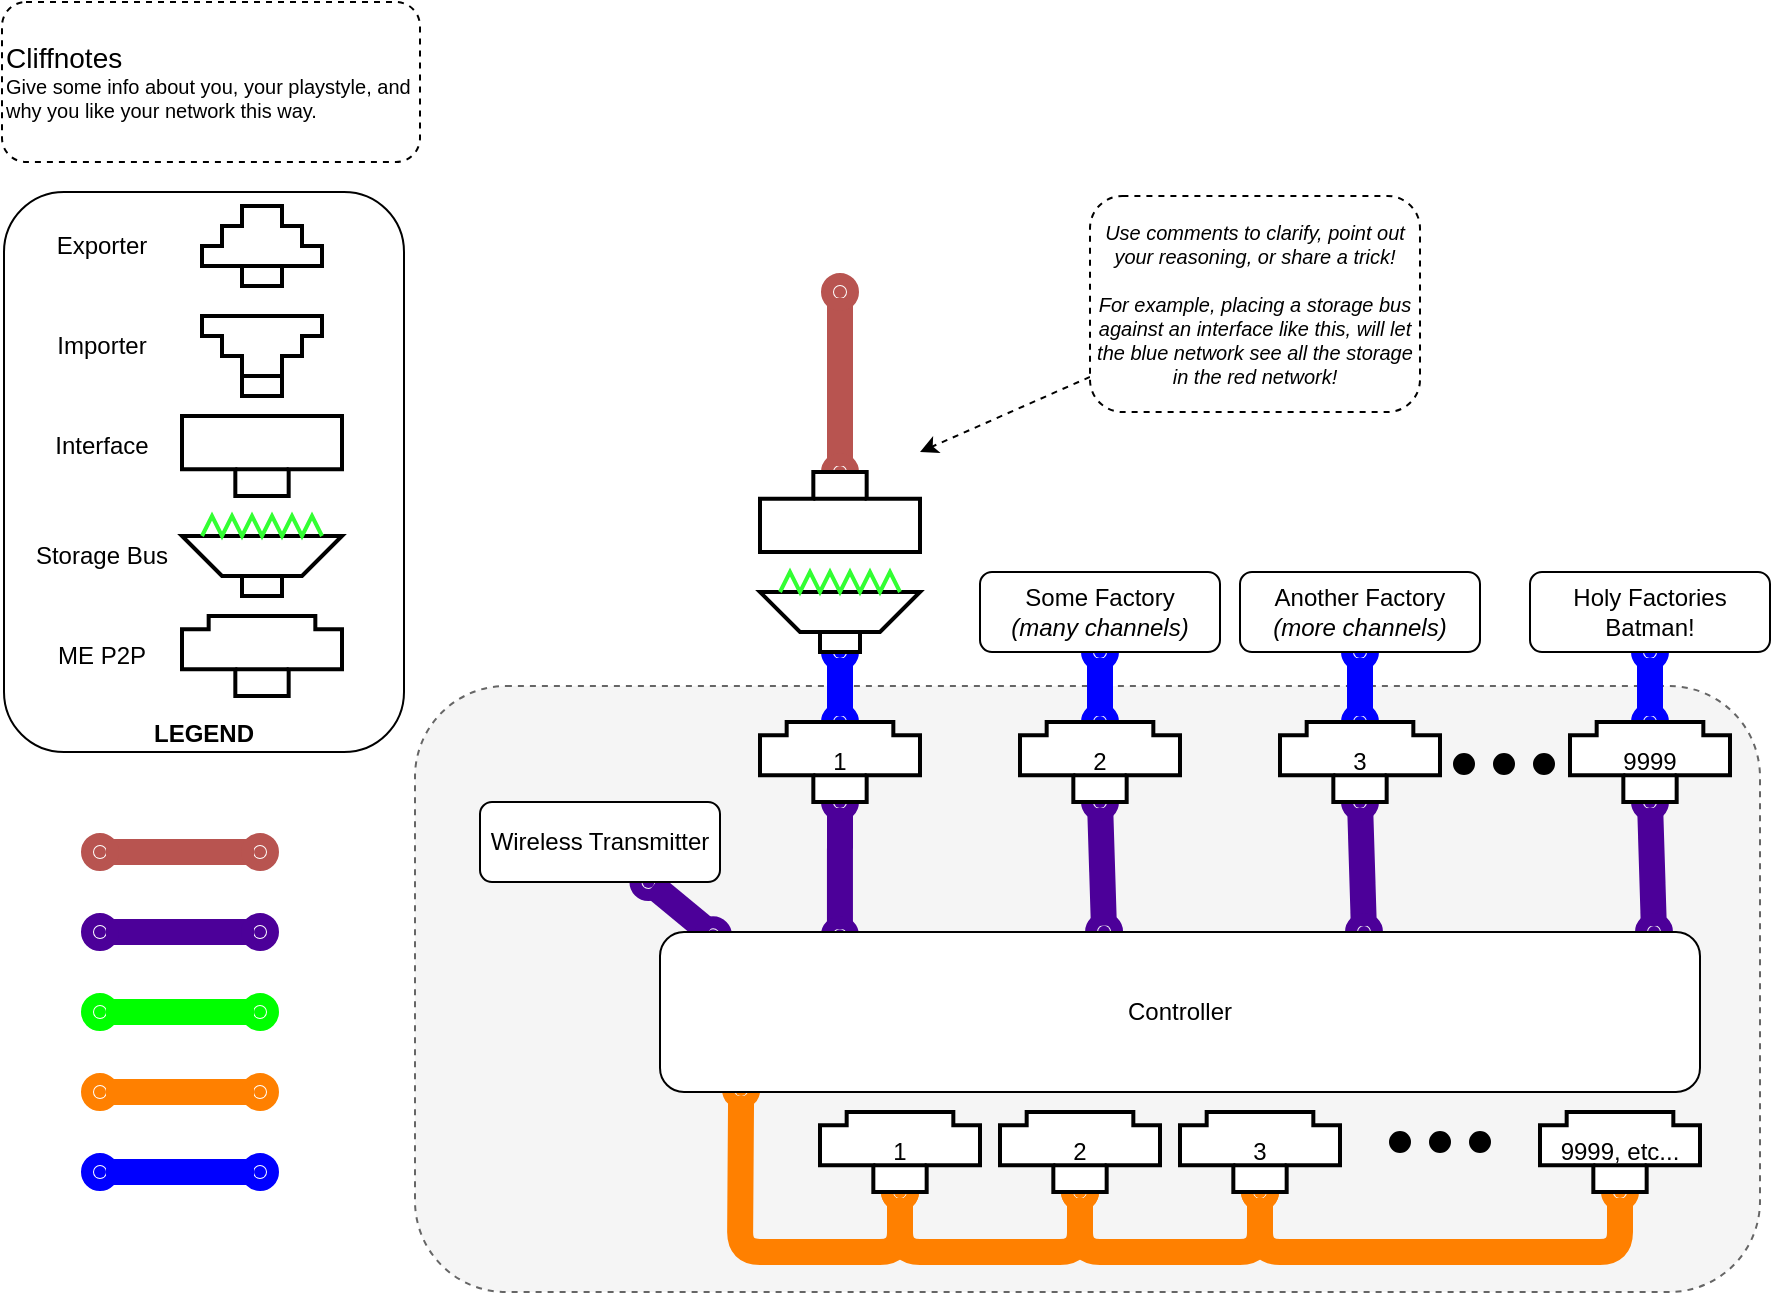 <mxfile version="24.7.8">
  <diagram name="Page-1" id="rcjFr36d-QMprycCbfVz">
    <mxGraphModel dx="2537" dy="2093" grid="1" gridSize="10" guides="1" tooltips="1" connect="1" arrows="1" fold="1" page="1" pageScale="1" pageWidth="850" pageHeight="1100" math="0" shadow="0">
      <root>
        <mxCell id="0" />
        <mxCell id="1" parent="0" />
        <mxCell id="wplXm7OtqaTojmRZGg2w-247" value="" style="rounded=1;whiteSpace=wrap;html=1;dashed=1;fillColor=#f5f5f5;fontColor=#333333;strokeColor=#666666;align=left;verticalAlign=bottom;" parent="1" vertex="1">
          <mxGeometry x="-482.5" y="197" width="672.5" height="303" as="geometry" />
        </mxCell>
        <mxCell id="wplXm7OtqaTojmRZGg2w-108" value="" style="endArrow=oval;html=1;rounded=1;entryX=0.5;entryY=0;entryDx=0;entryDy=0;entryPerimeter=0;strokeWidth=13;curved=0;strokeColor=#0000FF;exitX=0.5;exitY=1;exitDx=0;exitDy=0;exitPerimeter=0;startArrow=oval;startFill=1;endFill=1;" parent="1" source="wplXm7OtqaTojmRZGg2w-106" target="wplXm7OtqaTojmRZGg2w-118" edge="1">
          <mxGeometry width="50" height="50" relative="1" as="geometry">
            <mxPoint x="-190" y="110" as="sourcePoint" />
            <mxPoint x="-320.48" y="233.6" as="targetPoint" />
            <Array as="points" />
          </mxGeometry>
        </mxCell>
        <mxCell id="wplXm7OtqaTojmRZGg2w-99" value="" style="endArrow=oval;html=1;rounded=1;entryX=0.5;entryY=1;entryDx=0;entryDy=0;entryPerimeter=0;strokeWidth=13;curved=0;strokeColor=#FF8000;exitX=0.078;exitY=0.987;exitDx=0;exitDy=0;exitPerimeter=0;startArrow=oval;startFill=1;endFill=1;" parent="1" source="wplXm7OtqaTojmRZGg2w-91" target="wplXm7OtqaTojmRZGg2w-95" edge="1">
          <mxGeometry width="50" height="50" relative="1" as="geometry">
            <mxPoint x="-320" y="404" as="sourcePoint" />
            <mxPoint x="-140" y="340" as="targetPoint" />
            <Array as="points">
              <mxPoint x="-320" y="480" />
              <mxPoint x="-240" y="480" />
            </Array>
          </mxGeometry>
        </mxCell>
        <mxCell id="wplXm7OtqaTojmRZGg2w-100" value="" style="endArrow=oval;html=1;rounded=1;exitX=0.5;exitY=1;exitDx=0;exitDy=0;exitPerimeter=0;entryX=0.5;entryY=1;entryDx=0;entryDy=0;entryPerimeter=0;strokeWidth=13;curved=0;strokeColor=#FF8000;startArrow=oval;startFill=1;endFill=1;" parent="1" source="wplXm7OtqaTojmRZGg2w-95" target="wplXm7OtqaTojmRZGg2w-96" edge="1">
          <mxGeometry width="50" height="50" relative="1" as="geometry">
            <mxPoint x="-220" y="460" as="sourcePoint" />
            <mxPoint x="-134" y="506" as="targetPoint" />
            <Array as="points">
              <mxPoint x="-240" y="480" />
              <mxPoint x="-150" y="480" />
            </Array>
          </mxGeometry>
        </mxCell>
        <mxCell id="wplXm7OtqaTojmRZGg2w-101" value="" style="endArrow=oval;html=1;rounded=1;exitX=0.5;exitY=1;exitDx=0;exitDy=0;exitPerimeter=0;entryX=0.5;entryY=1;entryDx=0;entryDy=0;entryPerimeter=0;strokeWidth=13;curved=0;strokeColor=#FF8000;startArrow=oval;startFill=1;endFill=1;" parent="1" source="wplXm7OtqaTojmRZGg2w-96" target="wplXm7OtqaTojmRZGg2w-97" edge="1">
          <mxGeometry width="50" height="50" relative="1" as="geometry">
            <mxPoint x="-150" y="450" as="sourcePoint" />
            <mxPoint x="-60" y="450" as="targetPoint" />
            <Array as="points">
              <mxPoint x="-150" y="480" />
              <mxPoint x="-60" y="480" />
            </Array>
          </mxGeometry>
        </mxCell>
        <mxCell id="wplXm7OtqaTojmRZGg2w-102" value="" style="endArrow=oval;html=1;rounded=1;exitX=0.5;exitY=1;exitDx=0;exitDy=0;exitPerimeter=0;entryX=0.5;entryY=1;entryDx=0;entryDy=0;entryPerimeter=0;strokeWidth=13;curved=0;strokeColor=#FF8000;startArrow=oval;startFill=1;endFill=1;" parent="1" source="wplXm7OtqaTojmRZGg2w-97" target="wplXm7OtqaTojmRZGg2w-103" edge="1">
          <mxGeometry width="50" height="50" relative="1" as="geometry">
            <mxPoint x="-60" y="450" as="sourcePoint" />
            <mxPoint x="30" y="450" as="targetPoint" />
            <Array as="points">
              <mxPoint x="-60" y="480" />
              <mxPoint x="120" y="480" />
            </Array>
          </mxGeometry>
        </mxCell>
        <mxCell id="wplXm7OtqaTojmRZGg2w-66" value="&lt;span&gt;LEGEND&lt;/span&gt;" style="rounded=1;whiteSpace=wrap;html=1;fontStyle=1;verticalAlign=bottom;" parent="1" vertex="1">
          <mxGeometry x="-688" y="-50" width="200" height="280" as="geometry" />
        </mxCell>
        <mxCell id="wplXm7OtqaTojmRZGg2w-70" value="Exporter" style="text;html=1;align=center;verticalAlign=middle;whiteSpace=wrap;rounded=0;" parent="1" vertex="1">
          <mxGeometry x="-689" y="-38" width="100" height="30" as="geometry" />
        </mxCell>
        <mxCell id="wplXm7OtqaTojmRZGg2w-84" value="" style="shape=stencil(rZVtD4IgEMc/DW8bgva+WX0PUkyWgRPL+vYhp5vmw5LYnNv9j/vdw/BENNY5KzkiOEf0iAgJsXkZswFz35lMlzypQcvEi6cg67pSN96ItO7Chcx5JerWS08IH8yZ9qFxoqQ0BKGkHnkGfgNjQppY/AIY3kWQ5g12ABYi5y+4UZb4NL6w5Hat1EOms4lL1tY+cfTuu3ryQUWjevB8PWNAIeQAsPdNCBwQkXeESyOhdwT9HxE6IIh3hEsjXwiXcQbeES5XyzfhJ0BSKM0XT9kNM1kUVl3YLjTOVMVX1k4migK250rWTbvJw8ew6RrOD6X3LfZmwybDsSr8iqzwAQ==);whiteSpace=wrap;html=1;strokeWidth=2;" parent="1" vertex="1">
          <mxGeometry x="-589" y="12" width="60" height="40" as="geometry" />
        </mxCell>
        <mxCell id="wplXm7OtqaTojmRZGg2w-85" value="" style="shape=stencil(rZVtD4IgEMc/DW8bgvW+WX0PUkyWgRN7+vYhpytTW9Ftzu3+B797EA/CE1uIShJGC8I3hLGYupczr2CuOlPYSqYNaLm6yQxk29TmKK8qa7rtSheyVk3r5VtC125N+/AkNVo7gjLaDjwvfgcTSru99AYwulhCmDvYEViE7d7gTpnj82Qv0uOhNmedTQauRJv7yNG7T+YinxkxOkiITic0JJRKvxBibEIUgFiiI0IKWaEj+P/tREDEAQiGjggpBJsQ8kkjdETI8WboiK8IaWmsnF3lB91oXnl1ZsjxJDe1/DD9clWWMMQ/RP1pRCL8Tz+dw+mm9L7Z2vy2UXO8CjeiFx4=);whiteSpace=wrap;html=1;strokeWidth=2;" parent="1" vertex="1">
          <mxGeometry x="-589" y="-43" width="60" height="40" as="geometry" />
        </mxCell>
        <mxCell id="wplXm7OtqaTojmRZGg2w-86" value="" style="shape=stencil(rZRhD4IgEIZ/DV8bQfm9Wf0PUkwmgRNL+/chp5umuHJsju3eF547boeIxiZnJUcE54ieESEU28WGDYRRHzJT8qQGLRMtT0E2daUL3oi07o8LlfNK1J1LLwif7J7uo3GilbIEoZWZOCPfwphQ9ixuAYZ3R0jzhngPESLXL7hVfHwa31hS3Cv9VOli4pJ1tc+MwX7oFx9VNKkHL9czBUihRoAoNGEL4hAcQTcgSHDElouEJvwESKQ23LvLzfNsLJ3qmWUaZ7riK0OeCSnhra5k/eslBJihv3q/3JTB897NHZs1x6nw43PCBw==);whiteSpace=wrap;html=1;strokeWidth=2;" parent="1" vertex="1">
          <mxGeometry x="-599" y="62" width="80" height="40" as="geometry" />
        </mxCell>
        <mxCell id="wplXm7OtqaTojmRZGg2w-87" value="" style="shape=stencil(rZZtb4QgDMc/DW8XpOru7eK27+EUJzkHRt3u9u2H9C6R+bBJTYymLfz5UUojg6yv81YywWsGz0yImNuXNS9onm5m3reyGNBXqass0d0PnTnLiyqH23Sla9mpYYzCC+NPdsz4QFYYra2CMrr3IpO4FcuVtnP5FcX4Q4LLfKMdocXE6y9x61nTh+wtL87vnfnU5eLCbT6yzwL38If5khMin4cvA/kKjdIThRNdIvUlIEAiOVwiDpCAwyVCNiLoEiFnWjSml6ujXE3PStN5V+oZssp0cqPQK9U0eF83Vt11Gw6ool3nt5yUe+zPvf0rATigMI3prAO/Do0JAKgqgG3CXQmMeEDh+AmM/BZJr/8QCEGGADoEkCFiOkRMhkjoEAkZIqVDpGSIxz0Qgb3BTZs1TufFHyPn+AE=);whiteSpace=wrap;html=1;strokeWidth=2;" parent="1" vertex="1">
          <mxGeometry x="-599" y="112" width="80" height="40" as="geometry" />
        </mxCell>
        <mxCell id="wplXm7OtqaTojmRZGg2w-88" value="Importer" style="text;html=1;align=center;verticalAlign=middle;whiteSpace=wrap;rounded=0;" parent="1" vertex="1">
          <mxGeometry x="-689" y="12" width="100" height="30" as="geometry" />
        </mxCell>
        <mxCell id="wplXm7OtqaTojmRZGg2w-89" value="Interface" style="text;html=1;align=center;verticalAlign=middle;whiteSpace=wrap;rounded=0;" parent="1" vertex="1">
          <mxGeometry x="-689" y="62" width="100" height="30" as="geometry" />
        </mxCell>
        <mxCell id="wplXm7OtqaTojmRZGg2w-90" value="Storage Bus" style="text;html=1;align=center;verticalAlign=middle;whiteSpace=wrap;rounded=0;" parent="1" vertex="1">
          <mxGeometry x="-689" y="117" width="100" height="30" as="geometry" />
        </mxCell>
        <mxCell id="wplXm7OtqaTojmRZGg2w-93" value="ME P2P" style="text;html=1;align=center;verticalAlign=middle;whiteSpace=wrap;rounded=0;" parent="1" vertex="1">
          <mxGeometry x="-689" y="167" width="100" height="30" as="geometry" />
        </mxCell>
        <mxCell id="wplXm7OtqaTojmRZGg2w-95" value="1" style="shape=stencil(rZThDoIgEMefhq8NIf3erN6DFJNp4MTS3j7kdGlqm4zNsd3/uN/dgQeisc5ZxRHBOaJnRAjFZjFmC2Y0mExXPGlAy0THU5B1U6uCtyJthnAhc16LpvfSC8Ins6f/aJwoKQ1BKKlnnonfwJiQJhZ3AMOHENK8wQ7AQuT6AzfKFp/GN5YU91o9ZbqauGJ97QvH6H6oF/9WFOBZQXi9oDmhFHJCCH0Twv2EyDfBpY2jdwR1QBDvCJdGfBMcbjRwICSl0nxzlx3LxXRZdWMkaZypmv+Z1UyUJTw5f7LuGmgPf+Gu21s/lNG32ZsNWxyOVeH9tsIH);whiteSpace=wrap;html=1;strokeWidth=2;" parent="1" vertex="1">
          <mxGeometry x="-280" y="410" width="80" height="40" as="geometry" />
        </mxCell>
        <mxCell id="wplXm7OtqaTojmRZGg2w-96" value="2" style="shape=stencil(rZThDoIgEMefhq8NIf3erN6DFJNp4MTS3j7kdGlqm4zNsd3/uN/dgQeisc5ZxRHBOaJnRAjFZjFmC2Y0mExXPGlAy0THU5B1U6uCtyJthnAhc16LpvfSC8Ins6f/aJwoKQ1BKKlnnonfwJiQJhZ3AMOHENK8wQ7AQuT6AzfKFp/GN5YU91o9ZbqauGJ97QvH6H6oF/9WFOBZQXi9oDmhFHJCCH0Twv2EyDfBpY2jdwR1QBDvCJdGfBMcbjRwICSl0nxzlx3LxXRZdWMkaZypmv+Z1UyUJTw5f7LuGmgPf+Gu21s/lNG32ZsNWxyOVeH9tsIH);whiteSpace=wrap;html=1;strokeWidth=2;" parent="1" vertex="1">
          <mxGeometry x="-190" y="410" width="80" height="40" as="geometry" />
        </mxCell>
        <mxCell id="wplXm7OtqaTojmRZGg2w-97" value="3" style="shape=stencil(rZThDoIgEMefhq8NIf3erN6DFJNp4MTS3j7kdGlqm4zNsd3/uN/dgQeisc5ZxRHBOaJnRAjFZjFmC2Y0mExXPGlAy0THU5B1U6uCtyJthnAhc16LpvfSC8Ins6f/aJwoKQ1BKKlnnonfwJiQJhZ3AMOHENK8wQ7AQuT6AzfKFp/GN5YU91o9ZbqauGJ97QvH6H6oF/9WFOBZQXi9oDmhFHJCCH0Twv2EyDfBpY2jdwR1QBDvCJdGfBMcbjRwICSl0nxzlx3LxXRZdWMkaZypmv+Z1UyUJTw5f7LuGmgPf+Gu21s/lNG32ZsNWxyOVeH9tsIH);whiteSpace=wrap;html=1;strokeWidth=2;" parent="1" vertex="1">
          <mxGeometry x="-100" y="410" width="80" height="40" as="geometry" />
        </mxCell>
        <mxCell id="wplXm7OtqaTojmRZGg2w-103" value="9999, etc..." style="shape=stencil(rZThDoIgEMefhq8NIf3erN6DFJNp4MTS3j7kdGlqm4zNsd3/uN/dgQeisc5ZxRHBOaJnRAjFZjFmC2Y0mExXPGlAy0THU5B1U6uCtyJthnAhc16LpvfSC8Ins6f/aJwoKQ1BKKlnnonfwJiQJhZ3AMOHENK8wQ7AQuT6AzfKFp/GN5YU91o9ZbqauGJ97QvH6H6oF/9WFOBZQXi9oDmhFHJCCH0Twv2EyDfBpY2jdwR1QBDvCJdGfBMcbjRwICSl0nxzlx3LxXRZdWMkaZypmv+Z1UyUJTw5f7LuGmgPf+Gu21s/lNG32ZsNWxyOVeH9tsIH);whiteSpace=wrap;html=1;strokeWidth=2;" parent="1" vertex="1">
          <mxGeometry x="80" y="410" width="80" height="40" as="geometry" />
        </mxCell>
        <mxCell id="wplXm7OtqaTojmRZGg2w-105" value="" style="endArrow=oval;html=1;rounded=1;strokeWidth=13;curved=0;strokeColor=#4C0099;exitX=0.5;exitY=1;exitDx=0;exitDy=0;exitPerimeter=0;startArrow=oval;startFill=1;endFill=1;entryX=0.173;entryY=0.02;entryDx=0;entryDy=0;entryPerimeter=0;" parent="1" source="wplXm7OtqaTojmRZGg2w-118" target="wplXm7OtqaTojmRZGg2w-91" edge="1">
          <mxGeometry width="50" height="50" relative="1" as="geometry">
            <mxPoint x="-320" y="275" as="sourcePoint" />
            <mxPoint x="-260" y="231" as="targetPoint" />
          </mxGeometry>
        </mxCell>
        <mxCell id="wplXm7OtqaTojmRZGg2w-106" value="" style="shape=stencil(rZZtb4QgDMc/DW8XpOru7eK27+EUJzkHRt3u9u2H9C6R+bBJTYymLfz5UUojg6yv81YywWsGz0yImNuXNS9onm5m3reyGNBXqass0d0PnTnLiyqH23Sla9mpYYzCC+NPdsz4QFYYra2CMrr3IpO4FcuVtnP5FcX4Q4LLfKMdocXE6y9x61nTh+wtL87vnfnU5eLCbT6yzwL38If5khMin4cvA/kKjdIThRNdIvUlIEAiOVwiDpCAwyVCNiLoEiFnWjSml6ujXE3PStN5V+oZssp0cqPQK9U0eF83Vt11Gw6ool3nt5yUe+zPvf0rATigMI3prAO/Do0JAKgqgG3CXQmMeEDh+AmM/BZJr/8QCEGGADoEkCFiOkRMhkjoEAkZIqVDpGSIxz0Qgb3BTZs1TufFHyPn+AE=);whiteSpace=wrap;html=1;strokeWidth=2;rotation=0;" parent="1" vertex="1">
          <mxGeometry x="-310" y="140" width="80" height="40" as="geometry" />
        </mxCell>
        <mxCell id="wplXm7OtqaTojmRZGg2w-109" value="" style="endArrow=oval;html=1;rounded=1;strokeWidth=13;curved=0;strokeColor=#0000FF;exitX=0.5;exitY=0;exitDx=0;exitDy=0;exitPerimeter=0;startArrow=oval;startFill=1;endFill=1;" parent="1" source="wplXm7OtqaTojmRZGg2w-116" target="wplXm7OtqaTojmRZGg2w-110" edge="1">
          <mxGeometry width="50" height="50" relative="1" as="geometry">
            <mxPoint x="-320" y="230" as="sourcePoint" />
            <mxPoint x="-480" y="280" as="targetPoint" />
          </mxGeometry>
        </mxCell>
        <mxCell id="wplXm7OtqaTojmRZGg2w-110" value="Some Factory&lt;div&gt;&lt;i&gt;(many channels)&lt;/i&gt;&lt;/div&gt;" style="rounded=1;whiteSpace=wrap;html=1;" parent="1" vertex="1">
          <mxGeometry x="-200" y="140" width="120" height="40" as="geometry" />
        </mxCell>
        <mxCell id="wplXm7OtqaTojmRZGg2w-114" value="" style="endArrow=oval;html=1;rounded=1;strokeWidth=13;curved=0;strokeColor=#4C0099;exitX=0.5;exitY=1;exitDx=0;exitDy=0;exitPerimeter=0;startArrow=oval;startFill=1;endFill=1;entryX=0.427;entryY=-0.002;entryDx=0;entryDy=0;entryPerimeter=0;" parent="1" source="wplXm7OtqaTojmRZGg2w-116" target="wplXm7OtqaTojmRZGg2w-91" edge="1">
          <mxGeometry width="50" height="50" relative="1" as="geometry">
            <mxPoint x="-420" y="260" as="sourcePoint" />
            <mxPoint x="-312" y="330" as="targetPoint" />
          </mxGeometry>
        </mxCell>
        <mxCell id="wplXm7OtqaTojmRZGg2w-116" value="2" style="shape=stencil(rZXRDoIgFIafhtuGnOy+Ub0HKSbLwAmlvX0IumpqS8bm3M7/w3c44EEEVJes5ojgEsEBEQLYvmzY+nA3hEzXPDNeK0THcy9r06grb0VuhulClrwRpnfhiPDejukfoJmS0hKEkvrL+fAtjAlp5+LOw/Am9WmeQ+wjRE7BiGQeAdQqS0sEembZ9dKou8xnE9esL39ijPZNPfh7RQn+v6aRUAn5QUhjE9L1hF1sQkgZ2+gICECQ6IiQQmITAk40CSBkldJ8cZRry0l3OXWhJYEWquE/erUQVeVvrR9ZVzV0hK9w1enNb8roLdbmpk02x6n+F+CEFw==);whiteSpace=wrap;html=1;strokeWidth=2;rotation=0;" parent="1" vertex="1">
          <mxGeometry x="-180" y="215" width="80" height="40" as="geometry" />
        </mxCell>
        <mxCell id="wplXm7OtqaTojmRZGg2w-117" value="" style="shape=stencil(rZXRDoIgFIafhtuGnOy+Ub0HKSbLwAmlvX0IumpqS8bm3M7/w3c44EEEVJes5ojgEsEBEQLYvmzY+nA3hEzXPDNeK0THcy9r06grb0VuhulClrwRpnfhiPDejukfoJmS0hKEkvrL+fAtjAlp5+LOw/Am9WmeQ+wjRE7BiGQeAdQqS0sEembZ9dKou8xnE9esL39ijPZNPfh7RQn+v6aRUAn5QUhjE9L1hF1sQkgZ2+gICECQ6IiQQmITAk40CSBkldJ8cZRry0l3OXWhJYEWquE/erUQVeVvrR9ZVzV0hK9w1enNb8roLdbmpk02x6n+F+CEFw==);whiteSpace=wrap;html=1;strokeWidth=2;" parent="1" vertex="1">
          <mxGeometry x="-599" y="162" width="80" height="40" as="geometry" />
        </mxCell>
        <mxCell id="wplXm7OtqaTojmRZGg2w-118" value="1" style="shape=stencil(rZXRDoIgFIafhtuGnOy+Ub0HKSbLwAmlvX0IumpqS8bm3M7/w3c44EEEVJes5ojgEsEBEQLYvmzY+nA3hEzXPDNeK0THcy9r06grb0VuhulClrwRpnfhiPDejukfoJmS0hKEkvrL+fAtjAlp5+LOw/Am9WmeQ+wjRE7BiGQeAdQqS0sEembZ9dKou8xnE9esL39ijPZNPfh7RQn+v6aRUAn5QUhjE9L1hF1sQkgZ2+gICECQ6IiQQmITAk40CSBkldJ8cZRry0l3OXWhJYEWquE/erUQVeVvrR9ZVzV0hK9w1enNb8roLdbmpk02x6n+F+CEFw==);whiteSpace=wrap;html=1;strokeWidth=2;rotation=0;" parent="1" vertex="1">
          <mxGeometry x="-310" y="215" width="80" height="40" as="geometry" />
        </mxCell>
        <mxCell id="wplXm7OtqaTojmRZGg2w-196" value="" style="rounded=0;orthogonalLoop=1;jettySize=auto;html=1;dashed=1;" parent="1" source="wplXm7OtqaTojmRZGg2w-135" edge="1">
          <mxGeometry relative="1" as="geometry">
            <mxPoint x="-230" y="80" as="targetPoint" />
          </mxGeometry>
        </mxCell>
        <mxCell id="wplXm7OtqaTojmRZGg2w-135" value="&lt;i style=&quot;font-size: 10px;&quot;&gt;Use comments to clarify, point out your reasoning, or share a trick!&lt;br&gt;&lt;br&gt;For example, placing a storage bus against an interface like this, will let the blue network see all the storage in the red network!&lt;/i&gt;" style="rounded=1;whiteSpace=wrap;html=1;dashed=1;fontSize=10;" parent="1" vertex="1">
          <mxGeometry x="-145" y="-48" width="165" height="108" as="geometry" />
        </mxCell>
        <mxCell id="wplXm7OtqaTojmRZGg2w-137" value="" style="endArrow=oval;html=1;rounded=1;strokeWidth=13;curved=0;strokeColor=#4C0099;startArrow=oval;startFill=1;endFill=1;entryX=0.051;entryY=0.021;entryDx=0;entryDy=0;entryPerimeter=0;" parent="1" source="wplXm7OtqaTojmRZGg2w-138" target="wplXm7OtqaTojmRZGg2w-91" edge="1">
          <mxGeometry width="50" height="50" relative="1" as="geometry">
            <mxPoint x="-400" y="360" as="sourcePoint" />
            <mxPoint x="-372" y="340" as="targetPoint" />
          </mxGeometry>
        </mxCell>
        <mxCell id="wplXm7OtqaTojmRZGg2w-138" value="Wireless Transmitter" style="rounded=1;whiteSpace=wrap;html=1;" parent="1" vertex="1">
          <mxGeometry x="-450" y="255" width="120" height="40" as="geometry" />
        </mxCell>
        <mxCell id="wplXm7OtqaTojmRZGg2w-203" value="" style="ellipse;whiteSpace=wrap;html=1;fillColor=#000000;" parent="1" vertex="1">
          <mxGeometry x="37" y="231" width="10" height="10" as="geometry" />
        </mxCell>
        <mxCell id="wplXm7OtqaTojmRZGg2w-204" value="" style="ellipse;whiteSpace=wrap;html=1;fillColor=#000000;" parent="1" vertex="1">
          <mxGeometry x="57" y="231" width="10" height="10" as="geometry" />
        </mxCell>
        <mxCell id="wplXm7OtqaTojmRZGg2w-205" value="" style="ellipse;whiteSpace=wrap;html=1;fillColor=#000000;" parent="1" vertex="1">
          <mxGeometry x="77" y="231" width="10" height="10" as="geometry" />
        </mxCell>
        <mxCell id="wplXm7OtqaTojmRZGg2w-211" value="" style="ellipse;whiteSpace=wrap;html=1;fillColor=#000000;" parent="1" vertex="1">
          <mxGeometry x="5" y="420" width="10" height="10" as="geometry" />
        </mxCell>
        <mxCell id="wplXm7OtqaTojmRZGg2w-212" value="" style="ellipse;whiteSpace=wrap;html=1;fillColor=#000000;" parent="1" vertex="1">
          <mxGeometry x="25" y="420" width="10" height="10" as="geometry" />
        </mxCell>
        <mxCell id="wplXm7OtqaTojmRZGg2w-213" value="" style="ellipse;whiteSpace=wrap;html=1;fillColor=#000000;" parent="1" vertex="1">
          <mxGeometry x="45" y="420" width="10" height="10" as="geometry" />
        </mxCell>
        <mxCell id="wplXm7OtqaTojmRZGg2w-243" value="" style="endArrow=oval;html=1;rounded=1;strokeWidth=13;curved=0;strokeColor=#0000FF;exitX=0.5;exitY=0;exitDx=0;exitDy=0;exitPerimeter=0;startArrow=oval;startFill=1;endFill=1;" parent="1" source="wplXm7OtqaTojmRZGg2w-246" target="wplXm7OtqaTojmRZGg2w-244" edge="1">
          <mxGeometry width="50" height="50" relative="1" as="geometry">
            <mxPoint x="-190" y="230" as="sourcePoint" />
            <mxPoint x="-350" y="280" as="targetPoint" />
          </mxGeometry>
        </mxCell>
        <mxCell id="wplXm7OtqaTojmRZGg2w-244" value="Another Factory&lt;div&gt;&lt;i&gt;(more channels)&lt;/i&gt;&lt;/div&gt;" style="rounded=1;whiteSpace=wrap;html=1;" parent="1" vertex="1">
          <mxGeometry x="-70" y="140" width="120" height="40" as="geometry" />
        </mxCell>
        <mxCell id="wplXm7OtqaTojmRZGg2w-245" value="" style="endArrow=oval;html=1;rounded=1;strokeWidth=13;curved=0;strokeColor=#4C0099;exitX=0.5;exitY=1;exitDx=0;exitDy=0;exitPerimeter=0;startArrow=oval;startFill=1;endFill=1;entryX=0.427;entryY=-0.002;entryDx=0;entryDy=0;entryPerimeter=0;" parent="1" source="wplXm7OtqaTojmRZGg2w-246" edge="1">
          <mxGeometry width="50" height="50" relative="1" as="geometry">
            <mxPoint x="-290" y="260" as="sourcePoint" />
            <mxPoint x="-8" y="320" as="targetPoint" />
          </mxGeometry>
        </mxCell>
        <mxCell id="wplXm7OtqaTojmRZGg2w-246" value="3" style="shape=stencil(rZXRDoIgFIafhtuGnOy+Ub0HKSbLwAmlvX0IumpqS8bm3M7/w3c44EEEVJes5ojgEsEBEQLYvmzY+nA3hEzXPDNeK0THcy9r06grb0VuhulClrwRpnfhiPDejukfoJmS0hKEkvrL+fAtjAlp5+LOw/Am9WmeQ+wjRE7BiGQeAdQqS0sEembZ9dKou8xnE9esL39ijPZNPfh7RQn+v6aRUAn5QUhjE9L1hF1sQkgZ2+gICECQ6IiQQmITAk40CSBkldJ8cZRry0l3OXWhJYEWquE/erUQVeVvrR9ZVzV0hK9w1enNb8roLdbmpk02x6n+F+CEFw==);whiteSpace=wrap;html=1;strokeWidth=2;rotation=0;" parent="1" vertex="1">
          <mxGeometry x="-50" y="215" width="80" height="40" as="geometry" />
        </mxCell>
        <mxCell id="wplXm7OtqaTojmRZGg2w-250" value="&lt;div style=&quot;&quot;&gt;&lt;span style=&quot;font-size: 14px; background-color: initial;&quot;&gt;Cliffnotes&lt;/span&gt;&lt;/div&gt;&lt;div&gt;Give some info about you, your playstyle, and why you like your network this way.&lt;/div&gt;" style="rounded=1;whiteSpace=wrap;html=1;dashed=1;fontSize=10;align=left;" parent="1" vertex="1">
          <mxGeometry x="-689" y="-145" width="209" height="80" as="geometry" />
        </mxCell>
        <mxCell id="u2LKrTSuwvwdnY-uAzoq-4" value="" style="endArrow=oval;html=1;rounded=1;strokeWidth=13;curved=0;strokeColor=#0000FF;exitX=0.5;exitY=0;exitDx=0;exitDy=0;exitPerimeter=0;startArrow=oval;startFill=1;endFill=1;" edge="1" parent="1" source="u2LKrTSuwvwdnY-uAzoq-7" target="u2LKrTSuwvwdnY-uAzoq-5">
          <mxGeometry width="50" height="50" relative="1" as="geometry">
            <mxPoint x="-45" y="230" as="sourcePoint" />
            <mxPoint x="-205" y="280" as="targetPoint" />
          </mxGeometry>
        </mxCell>
        <mxCell id="u2LKrTSuwvwdnY-uAzoq-5" value="Holy Factories Batman!" style="rounded=1;whiteSpace=wrap;html=1;" vertex="1" parent="1">
          <mxGeometry x="75" y="140" width="120" height="40" as="geometry" />
        </mxCell>
        <mxCell id="u2LKrTSuwvwdnY-uAzoq-6" value="" style="endArrow=oval;html=1;rounded=1;strokeWidth=13;curved=0;strokeColor=#4C0099;exitX=0.5;exitY=1;exitDx=0;exitDy=0;exitPerimeter=0;startArrow=oval;startFill=1;endFill=1;entryX=0.427;entryY=-0.002;entryDx=0;entryDy=0;entryPerimeter=0;" edge="1" parent="1" source="u2LKrTSuwvwdnY-uAzoq-7">
          <mxGeometry width="50" height="50" relative="1" as="geometry">
            <mxPoint x="-145" y="260" as="sourcePoint" />
            <mxPoint x="137" y="320" as="targetPoint" />
          </mxGeometry>
        </mxCell>
        <mxCell id="u2LKrTSuwvwdnY-uAzoq-7" value="9999" style="shape=stencil(rZXRDoIgFIafhtuGnOy+Ub0HKSbLwAmlvX0IumpqS8bm3M7/w3c44EEEVJes5ojgEsEBEQLYvmzY+nA3hEzXPDNeK0THcy9r06grb0VuhulClrwRpnfhiPDejukfoJmS0hKEkvrL+fAtjAlp5+LOw/Am9WmeQ+wjRE7BiGQeAdQqS0sEembZ9dKou8xnE9esL39ijPZNPfh7RQn+v6aRUAn5QUhjE9L1hF1sQkgZ2+gICECQ6IiQQmITAk40CSBkldJ8cZRry0l3OXWhJYEWquE/erUQVeVvrR9ZVzV0hK9w1enNb8roLdbmpk02x6n+F+CEFw==);whiteSpace=wrap;html=1;strokeWidth=2;rotation=0;" vertex="1" parent="1">
          <mxGeometry x="95" y="215" width="80" height="40" as="geometry" />
        </mxCell>
        <mxCell id="wplXm7OtqaTojmRZGg2w-91" value="Controller" style="rounded=1;whiteSpace=wrap;html=1;" parent="1" vertex="1">
          <mxGeometry x="-360" y="320" width="520" height="80" as="geometry" />
        </mxCell>
        <mxCell id="u2LKrTSuwvwdnY-uAzoq-8" value="" style="endArrow=oval;html=1;rounded=1;strokeWidth=13;curved=0;strokeColor=#b85450;startArrow=oval;startFill=1;endFill=1;fillColor=#f8cecc;" edge="1" parent="1">
          <mxGeometry width="50" height="50" relative="1" as="geometry">
            <mxPoint x="-560" y="280" as="sourcePoint" />
            <mxPoint x="-640" y="280" as="targetPoint" />
          </mxGeometry>
        </mxCell>
        <mxCell id="u2LKrTSuwvwdnY-uAzoq-9" value="" style="endArrow=oval;html=1;rounded=1;strokeWidth=13;curved=0;strokeColor=#4C0099;startArrow=oval;startFill=1;endFill=1;" edge="1" parent="1">
          <mxGeometry width="50" height="50" relative="1" as="geometry">
            <mxPoint x="-640" y="320" as="sourcePoint" />
            <mxPoint x="-560" y="320" as="targetPoint" />
          </mxGeometry>
        </mxCell>
        <mxCell id="u2LKrTSuwvwdnY-uAzoq-10" value="" style="endArrow=oval;html=1;rounded=1;strokeWidth=13;curved=0;strokeColor=#00FF00;startArrow=oval;startFill=1;endFill=1;" edge="1" parent="1">
          <mxGeometry width="50" height="50" relative="1" as="geometry">
            <mxPoint x="-560" y="360" as="sourcePoint" />
            <mxPoint x="-640" y="360" as="targetPoint" />
          </mxGeometry>
        </mxCell>
        <mxCell id="u2LKrTSuwvwdnY-uAzoq-11" value="" style="endArrow=oval;html=1;rounded=1;strokeWidth=13;curved=0;strokeColor=#FF8000;startArrow=oval;startFill=1;endFill=1;fillColor=#f8cecc;" edge="1" parent="1">
          <mxGeometry width="50" height="50" relative="1" as="geometry">
            <mxPoint x="-560" y="400" as="sourcePoint" />
            <mxPoint x="-640" y="400" as="targetPoint" />
          </mxGeometry>
        </mxCell>
        <mxCell id="u2LKrTSuwvwdnY-uAzoq-12" value="" style="endArrow=oval;html=1;rounded=1;strokeWidth=13;curved=0;strokeColor=#0000FF;startArrow=oval;startFill=1;endFill=1;" edge="1" parent="1">
          <mxGeometry width="50" height="50" relative="1" as="geometry">
            <mxPoint x="-640" y="440" as="sourcePoint" />
            <mxPoint x="-560" y="440" as="targetPoint" />
          </mxGeometry>
        </mxCell>
        <mxCell id="u2LKrTSuwvwdnY-uAzoq-14" value="" style="endArrow=oval;html=1;rounded=1;strokeWidth=13;curved=0;strokeColor=#b85450;startArrow=oval;startFill=1;endFill=1;fillColor=#f8cecc;exitX=0.5;exitY=1;exitDx=0;exitDy=0;exitPerimeter=0;" edge="1" parent="1" source="wplXm7OtqaTojmRZGg2w-111">
          <mxGeometry width="50" height="50" relative="1" as="geometry">
            <mxPoint x="-240" y="33.75" as="sourcePoint" />
            <mxPoint x="-270" as="targetPoint" />
          </mxGeometry>
        </mxCell>
        <mxCell id="wplXm7OtqaTojmRZGg2w-111" value="" style="shape=stencil(rZRhD4IgEIZ/DV8bQfm9Wf0PUkwmgRNL+/chp5umuHJsju3eF547boeIxiZnJUcE54ieESEU28WGDYRRHzJT8qQGLRMtT0E2daUL3oi07o8LlfNK1J1LLwif7J7uo3GilbIEoZWZOCPfwphQ9ixuAYZ3R0jzhngPESLXL7hVfHwa31hS3Cv9VOli4pJ1tc+MwX7oFx9VNKkHL9czBUihRoAoNGEL4hAcQTcgSHDElouEJvwESKQ23LvLzfNsLJ3qmWUaZ7riK0OeCSnhra5k/eslBJihv3q/3JTB897NHZs1x6nw43PCBw==);whiteSpace=wrap;html=1;strokeWidth=2;rotation=-180;" parent="1" vertex="1">
          <mxGeometry x="-310" y="90" width="80" height="40" as="geometry" />
        </mxCell>
      </root>
    </mxGraphModel>
  </diagram>
</mxfile>
